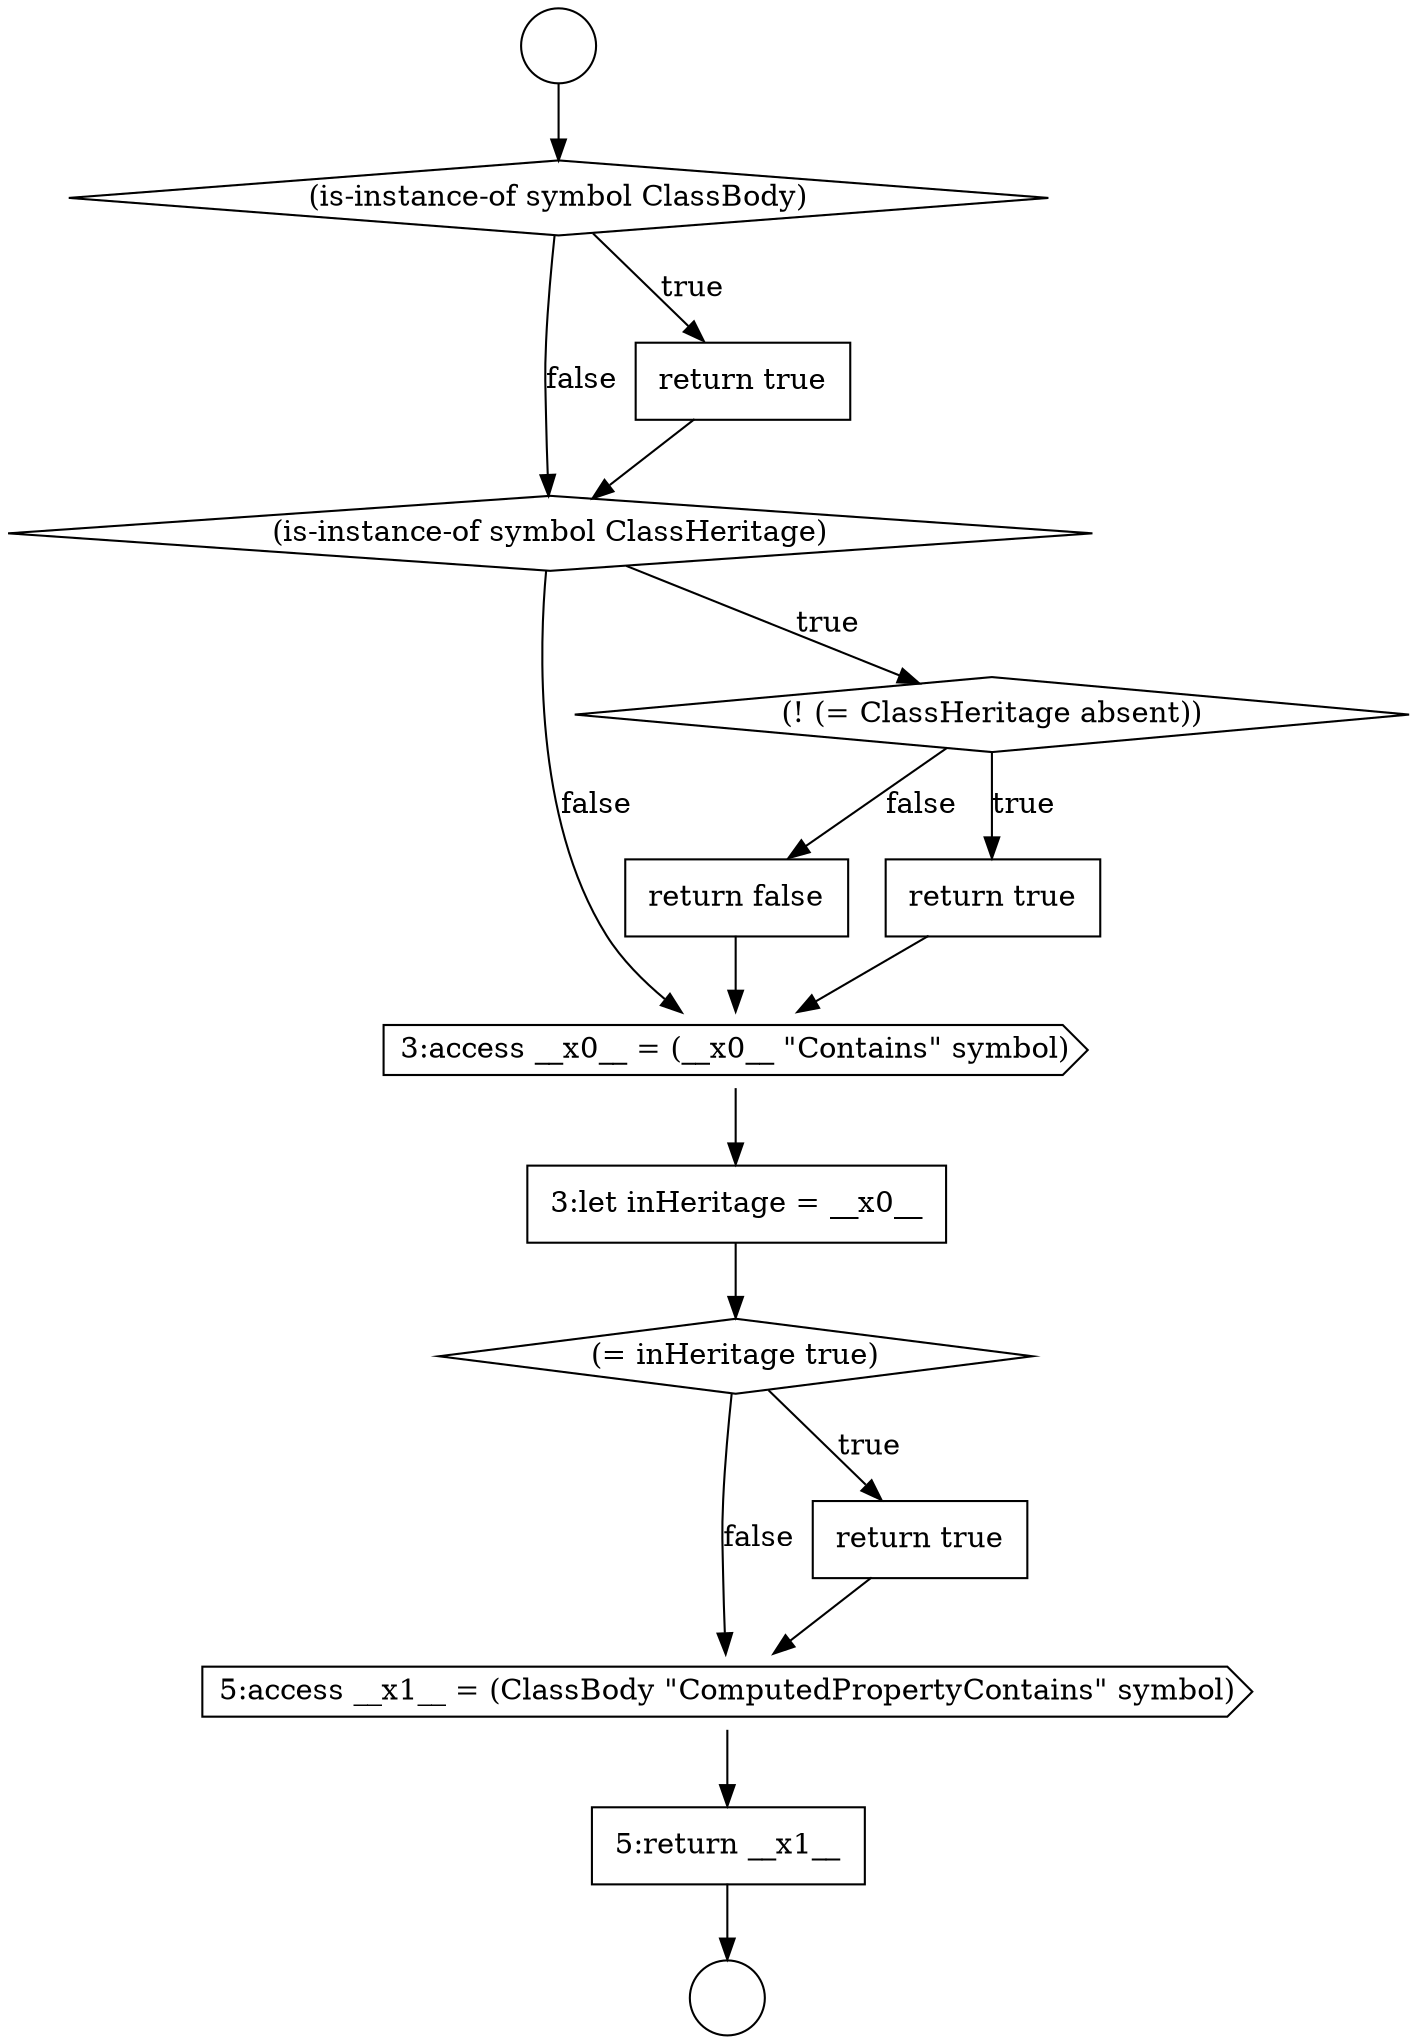 digraph {
  node9657 [shape=cds, label=<<font color="black">5:access __x1__ = (ClassBody &quot;ComputedPropertyContains&quot; symbol)</font>> color="black" fillcolor="white" style=filled]
  node9658 [shape=none, margin=0, label=<<font color="black">
    <table border="0" cellborder="1" cellspacing="0" cellpadding="10">
      <tr><td align="left">5:return __x1__</td></tr>
    </table>
  </font>> color="black" fillcolor="white" style=filled]
  node9645 [shape=circle label=" " color="black" fillcolor="white" style=filled]
  node9655 [shape=diamond, label=<<font color="black">(= inHeritage true)</font>> color="black" fillcolor="white" style=filled]
  node9649 [shape=diamond, label=<<font color="black">(is-instance-of symbol ClassHeritage)</font>> color="black" fillcolor="white" style=filled]
  node9654 [shape=none, margin=0, label=<<font color="black">
    <table border="0" cellborder="1" cellspacing="0" cellpadding="10">
      <tr><td align="left">3:let inHeritage = __x0__</td></tr>
    </table>
  </font>> color="black" fillcolor="white" style=filled]
  node9647 [shape=diamond, label=<<font color="black">(is-instance-of symbol ClassBody)</font>> color="black" fillcolor="white" style=filled]
  node9653 [shape=cds, label=<<font color="black">3:access __x0__ = (__x0__ &quot;Contains&quot; symbol)</font>> color="black" fillcolor="white" style=filled]
  node9648 [shape=none, margin=0, label=<<font color="black">
    <table border="0" cellborder="1" cellspacing="0" cellpadding="10">
      <tr><td align="left">return true</td></tr>
    </table>
  </font>> color="black" fillcolor="white" style=filled]
  node9650 [shape=diamond, label=<<font color="black">(! (= ClassHeritage absent))</font>> color="black" fillcolor="white" style=filled]
  node9652 [shape=none, margin=0, label=<<font color="black">
    <table border="0" cellborder="1" cellspacing="0" cellpadding="10">
      <tr><td align="left">return false</td></tr>
    </table>
  </font>> color="black" fillcolor="white" style=filled]
  node9651 [shape=none, margin=0, label=<<font color="black">
    <table border="0" cellborder="1" cellspacing="0" cellpadding="10">
      <tr><td align="left">return true</td></tr>
    </table>
  </font>> color="black" fillcolor="white" style=filled]
  node9646 [shape=circle label=" " color="black" fillcolor="white" style=filled]
  node9656 [shape=none, margin=0, label=<<font color="black">
    <table border="0" cellborder="1" cellspacing="0" cellpadding="10">
      <tr><td align="left">return true</td></tr>
    </table>
  </font>> color="black" fillcolor="white" style=filled]
  node9645 -> node9647 [ color="black"]
  node9652 -> node9653 [ color="black"]
  node9657 -> node9658 [ color="black"]
  node9649 -> node9650 [label=<<font color="black">true</font>> color="black"]
  node9649 -> node9653 [label=<<font color="black">false</font>> color="black"]
  node9658 -> node9646 [ color="black"]
  node9653 -> node9654 [ color="black"]
  node9650 -> node9651 [label=<<font color="black">true</font>> color="black"]
  node9650 -> node9652 [label=<<font color="black">false</font>> color="black"]
  node9654 -> node9655 [ color="black"]
  node9648 -> node9649 [ color="black"]
  node9655 -> node9656 [label=<<font color="black">true</font>> color="black"]
  node9655 -> node9657 [label=<<font color="black">false</font>> color="black"]
  node9656 -> node9657 [ color="black"]
  node9647 -> node9648 [label=<<font color="black">true</font>> color="black"]
  node9647 -> node9649 [label=<<font color="black">false</font>> color="black"]
  node9651 -> node9653 [ color="black"]
}
